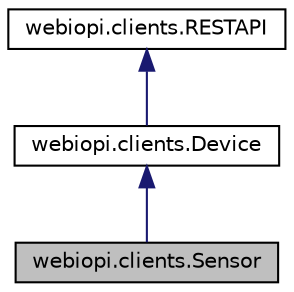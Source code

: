 digraph "webiopi.clients.Sensor"
{
  edge [fontname="Helvetica",fontsize="10",labelfontname="Helvetica",labelfontsize="10"];
  node [fontname="Helvetica",fontsize="10",shape=record];
  Node1 [label="webiopi.clients.Sensor",height=0.2,width=0.4,color="black", fillcolor="grey75", style="filled", fontcolor="black"];
  Node2 -> Node1 [dir="back",color="midnightblue",fontsize="10",style="solid",fontname="Helvetica"];
  Node2 [label="webiopi.clients.Device",height=0.2,width=0.4,color="black", fillcolor="white", style="filled",URL="$classwebiopi_1_1clients_1_1Device.html"];
  Node3 -> Node2 [dir="back",color="midnightblue",fontsize="10",style="solid",fontname="Helvetica"];
  Node3 [label="webiopi.clients.RESTAPI",height=0.2,width=0.4,color="black", fillcolor="white", style="filled",URL="$classwebiopi_1_1clients_1_1RESTAPI.html"];
}
